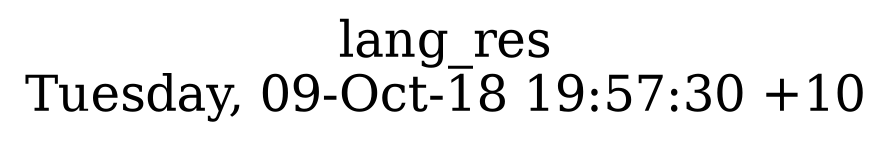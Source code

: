 digraph G {
fontsize="24";
label="lang_res\nTuesday, 09-Oct-18 19:57:30 +10";
nojustify=true;
ordering=out;
rankdir=LR;
size="30";
}
